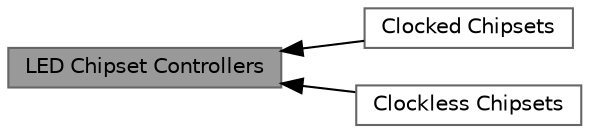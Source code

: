 digraph "LED Chipset Controllers"
{
 // LATEX_PDF_SIZE
  bgcolor="transparent";
  edge [fontname=Helvetica,fontsize=10,labelfontname=Helvetica,labelfontsize=10];
  node [fontname=Helvetica,fontsize=10,shape=box,height=0.2,width=0.4];
  rankdir=LR;
  Node1 [id="Node000001",label="LED Chipset Controllers",height=0.2,width=0.4,color="gray40", fillcolor="grey60", style="filled", fontcolor="black",tooltip="Implementations of CLEDController classes for various led chipsets."];
  Node2 [id="Node000002",label="Clocked Chipsets",height=0.2,width=0.4,color="grey40", fillcolor="white", style="filled",URL="$df/d0d/group___clocked_chipsets.html",tooltip="Nominally SPI based, these chipsets have a data and a clock line."];
  Node3 [id="Node000003",label="Clockless Chipsets",height=0.2,width=0.4,color="grey40", fillcolor="white", style="filled",URL="$d7/d6f/group___clockless_chipsets.html",tooltip="These chipsets have only a single data line."];
  Node1->Node2 [shape=plaintext, dir="back", style="solid"];
  Node1->Node3 [shape=plaintext, dir="back", style="solid"];
}
